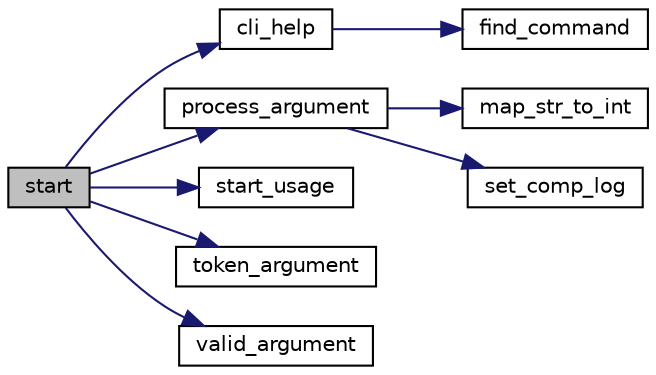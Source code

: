 digraph "start"
{
 // LATEX_PDF_SIZE
  edge [fontname="Helvetica",fontsize="10",labelfontname="Helvetica",labelfontsize="10"];
  node [fontname="Helvetica",fontsize="10",shape=record];
  rankdir="LR";
  Node1 [label="start",height=0.2,width=0.4,color="black", fillcolor="grey75", style="filled", fontcolor="black",tooltip=" "];
  Node1 -> Node2 [color="midnightblue",fontsize="10",style="solid",fontname="Helvetica"];
  Node2 [label="cli_help",height=0.2,width=0.4,color="black", fillcolor="white", style="filled",URL="$cli__cmd_8c.html#a96376fb161ed758586e0553bda6bec1e",tooltip=" "];
  Node2 -> Node3 [color="midnightblue",fontsize="10",style="solid",fontname="Helvetica"];
  Node3 [label="find_command",height=0.2,width=0.4,color="black", fillcolor="white", style="filled",URL="$cli_8c.html#a152a4a0d29a978922a9fe8ad54d1ac8b",tooltip=" "];
  Node1 -> Node4 [color="midnightblue",fontsize="10",style="solid",fontname="Helvetica"];
  Node4 [label="process_argument",height=0.2,width=0.4,color="black", fillcolor="white", style="filled",URL="$cli__cmd_8c.html#a2541fc3fee81a2a7e54a26721f4853be",tooltip=" "];
  Node4 -> Node5 [color="midnightblue",fontsize="10",style="solid",fontname="Helvetica"];
  Node5 [label="map_str_to_int",height=0.2,width=0.4,color="black", fillcolor="white", style="filled",URL="$log_8c.html#a798e8f44a079c94a716a5ec68385da29",tooltip=" "];
  Node4 -> Node6 [color="midnightblue",fontsize="10",style="solid",fontname="Helvetica"];
  Node6 [label="set_comp_log",height=0.2,width=0.4,color="black", fillcolor="white", style="filled",URL="$log_8c.html#aebcd275e1120a99dedece89b911227a2",tooltip=" "];
  Node1 -> Node7 [color="midnightblue",fontsize="10",style="solid",fontname="Helvetica"];
  Node7 [label="start_usage",height=0.2,width=0.4,color="black", fillcolor="white", style="filled",URL="$cli__cmd_8c.html#aa5695b32d0c6ca2a59545f570c989f28",tooltip=" "];
  Node1 -> Node8 [color="midnightblue",fontsize="10",style="solid",fontname="Helvetica"];
  Node8 [label="token_argument",height=0.2,width=0.4,color="black", fillcolor="white", style="filled",URL="$cli__cmd_8c.html#a87cc3fa21ce47bd61affdb02dec81e88",tooltip=" "];
  Node1 -> Node9 [color="midnightblue",fontsize="10",style="solid",fontname="Helvetica"];
  Node9 [label="valid_argument",height=0.2,width=0.4,color="black", fillcolor="white", style="filled",URL="$cli__cmd_8c.html#a1d666cd51e401ee13bebb8ab2e368fc3",tooltip=" "];
}
